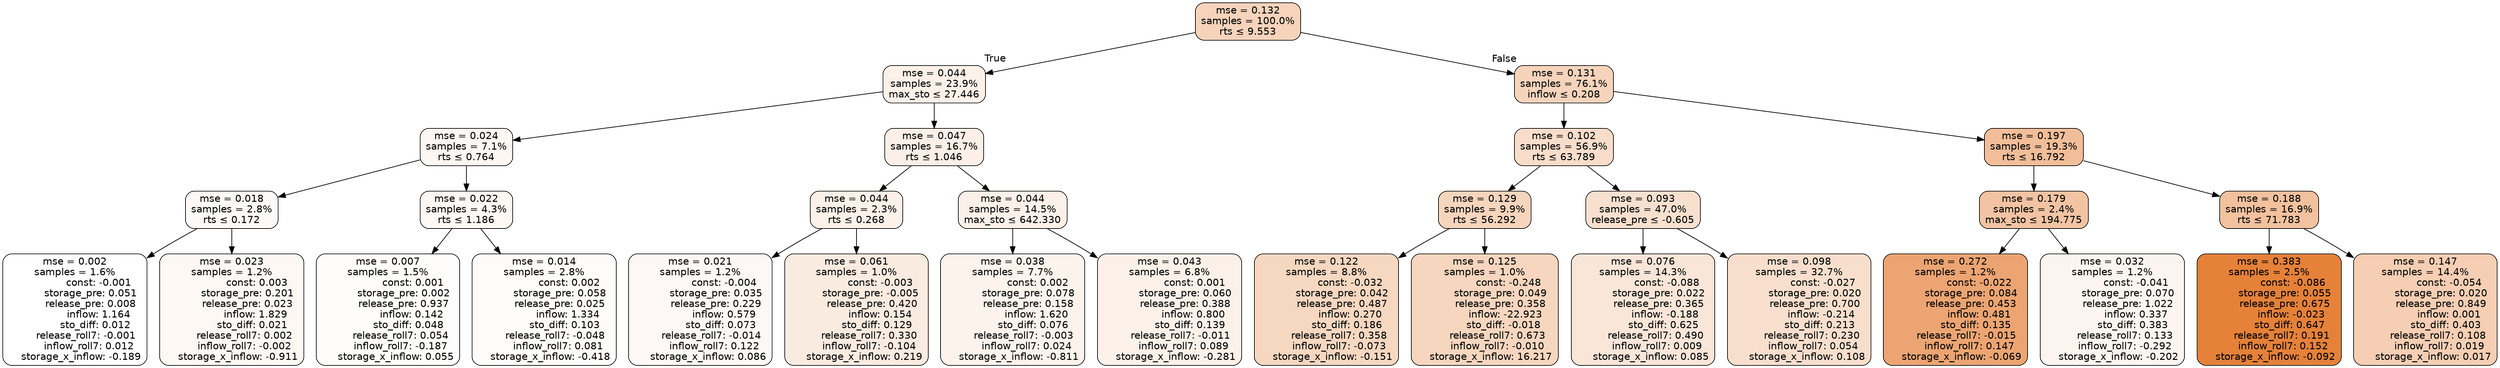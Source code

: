 digraph tree {
bgcolor="transparent"
node [shape=rectangle, style="filled, rounded", color="black", fontname=helvetica] ;
edge [fontname=helvetica] ;
	"0" [label="mse = 0.132
samples = 100.0%
rts &le; 9.553", fillcolor="#f6d3bb"]
	"1" [label="mse = 0.044
samples = 23.9%
max_sto &le; 27.446", fillcolor="#fcf1e9"]
	"2" [label="mse = 0.024
samples = 7.1%
rts &le; 0.764", fillcolor="#fdf7f3"]
	"3" [label="mse = 0.018
samples = 2.8%
rts &le; 0.172", fillcolor="#fdf9f6"]
	"4" [label="mse = 0.002
samples = 1.6%
               const: -0.001
          storage_pre: 0.051
          release_pre: 0.008
               inflow: 1.164
             sto_diff: 0.012
       release_roll7: -0.001
         inflow_roll7: 0.012
    storage_x_inflow: -0.189", fillcolor="#ffffff"]
	"5" [label="mse = 0.023
samples = 1.2%
                const: 0.003
          storage_pre: 0.201
          release_pre: 0.023
               inflow: 1.829
             sto_diff: 0.021
        release_roll7: 0.002
        inflow_roll7: -0.002
    storage_x_inflow: -0.911", fillcolor="#fdf8f4"]
	"6" [label="mse = 0.022
samples = 4.3%
rts &le; 1.186", fillcolor="#fdf8f4"]
	"7" [label="mse = 0.007
samples = 1.5%
                const: 0.001
          storage_pre: 0.002
          release_pre: 0.937
               inflow: 0.142
             sto_diff: 0.048
        release_roll7: 0.054
        inflow_roll7: -0.187
     storage_x_inflow: 0.055", fillcolor="#fefdfc"]
	"8" [label="mse = 0.014
samples = 2.8%
                const: 0.002
          storage_pre: 0.058
          release_pre: 0.025
               inflow: 1.334
             sto_diff: 0.103
       release_roll7: -0.048
         inflow_roll7: 0.081
    storage_x_inflow: -0.418", fillcolor="#fefbf8"]
	"9" [label="mse = 0.047
samples = 16.7%
rts &le; 1.046", fillcolor="#fbefe7"]
	"10" [label="mse = 0.044
samples = 2.3%
rts &le; 0.268", fillcolor="#fcf1e9"]
	"11" [label="mse = 0.021
samples = 1.2%
               const: -0.004
          storage_pre: 0.035
          release_pre: 0.229
               inflow: 0.579
             sto_diff: 0.073
       release_roll7: -0.014
         inflow_roll7: 0.122
     storage_x_inflow: 0.086", fillcolor="#fdf8f5"]
	"12" [label="mse = 0.061
samples = 1.0%
               const: -0.003
         storage_pre: -0.005
          release_pre: 0.420
               inflow: 0.154
             sto_diff: 0.129
        release_roll7: 0.330
        inflow_roll7: -0.104
     storage_x_inflow: 0.219", fillcolor="#faebe0"]
	"13" [label="mse = 0.044
samples = 14.5%
max_sto &le; 642.330", fillcolor="#fcf1e9"]
	"14" [label="mse = 0.038
samples = 7.7%
                const: 0.002
          storage_pre: 0.078
          release_pre: 0.158
               inflow: 1.620
             sto_diff: 0.076
       release_roll7: -0.003
         inflow_roll7: 0.024
    storage_x_inflow: -0.811", fillcolor="#fcf3ec"]
	"15" [label="mse = 0.043
samples = 6.8%
                const: 0.001
          storage_pre: 0.060
          release_pre: 0.388
               inflow: 0.800
             sto_diff: 0.139
       release_roll7: -0.011
         inflow_roll7: 0.089
    storage_x_inflow: -0.281", fillcolor="#fcf1e9"]
	"16" [label="mse = 0.131
samples = 76.1%
inflow &le; 0.208", fillcolor="#f6d4bc"]
	"17" [label="mse = 0.102
samples = 56.9%
rts &le; 63.789", fillcolor="#f8ddcb"]
	"18" [label="mse = 0.129
samples = 9.9%
rts &le; 56.292", fillcolor="#f6d5bd"]
	"19" [label="mse = 0.122
samples = 8.8%
               const: -0.032
          storage_pre: 0.042
          release_pre: 0.487
               inflow: 0.270
             sto_diff: 0.186
        release_roll7: 0.358
        inflow_roll7: -0.073
    storage_x_inflow: -0.151", fillcolor="#f6d7c0"]
	"20" [label="mse = 0.125
samples = 1.0%
               const: -0.248
          storage_pre: 0.049
          release_pre: 0.358
             inflow: -22.923
            sto_diff: -0.018
        release_roll7: 0.673
        inflow_roll7: -0.010
    storage_x_inflow: 16.217", fillcolor="#f6d6be"]
	"21" [label="mse = 0.093
samples = 47.0%
release_pre &le; -0.605", fillcolor="#f8e0cf"]
	"22" [label="mse = 0.076
samples = 14.3%
               const: -0.088
          storage_pre: 0.022
          release_pre: 0.365
              inflow: -0.188
             sto_diff: 0.625
        release_roll7: 0.490
         inflow_roll7: 0.009
     storage_x_inflow: 0.085", fillcolor="#f9e6d8"]
	"23" [label="mse = 0.098
samples = 32.7%
               const: -0.027
          storage_pre: 0.020
          release_pre: 0.700
              inflow: -0.214
             sto_diff: 0.213
        release_roll7: 0.230
         inflow_roll7: 0.054
     storage_x_inflow: 0.108", fillcolor="#f8dfcd"]
	"24" [label="mse = 0.197
samples = 19.3%
rts &le; 16.792", fillcolor="#f1be99"]
	"25" [label="mse = 0.179
samples = 2.4%
max_sto &le; 194.775", fillcolor="#f2c4a3"]
	"26" [label="mse = 0.272
samples = 1.2%
               const: -0.022
          storage_pre: 0.084
          release_pre: 0.453
               inflow: 0.481
             sto_diff: 0.135
       release_roll7: -0.015
         inflow_roll7: 0.147
    storage_x_inflow: -0.069", fillcolor="#eca572"]
	"27" [label="mse = 0.032
samples = 1.2%
               const: -0.041
          storage_pre: 0.070
          release_pre: 1.022
               inflow: 0.337
             sto_diff: 0.383
        release_roll7: 0.133
        inflow_roll7: -0.292
    storage_x_inflow: -0.202", fillcolor="#fcf5ef"]
	"28" [label="mse = 0.188
samples = 16.9%
rts &le; 71.783", fillcolor="#f2c19e"]
	"29" [label="mse = 0.383
samples = 2.5%
               const: -0.086
          storage_pre: 0.055
          release_pre: 0.675
              inflow: -0.023
             sto_diff: 0.647
        release_roll7: 0.191
         inflow_roll7: 0.152
    storage_x_inflow: -0.092", fillcolor="#e58139"]
	"30" [label="mse = 0.147
samples = 14.4%
               const: -0.054
          storage_pre: 0.020
          release_pre: 0.849
               inflow: 0.001
             sto_diff: 0.403
        release_roll7: 0.108
         inflow_roll7: 0.019
     storage_x_inflow: 0.017", fillcolor="#f5ceb3"]

	"0" -> "1" [labeldistance=2.5, labelangle=45, headlabel="True"]
	"1" -> "2"
	"2" -> "3"
	"3" -> "4"
	"3" -> "5"
	"2" -> "6"
	"6" -> "7"
	"6" -> "8"
	"1" -> "9"
	"9" -> "10"
	"10" -> "11"
	"10" -> "12"
	"9" -> "13"
	"13" -> "14"
	"13" -> "15"
	"0" -> "16" [labeldistance=2.5, labelangle=-45, headlabel="False"]
	"16" -> "17"
	"17" -> "18"
	"18" -> "19"
	"18" -> "20"
	"17" -> "21"
	"21" -> "22"
	"21" -> "23"
	"16" -> "24"
	"24" -> "25"
	"25" -> "26"
	"25" -> "27"
	"24" -> "28"
	"28" -> "29"
	"28" -> "30"
}
